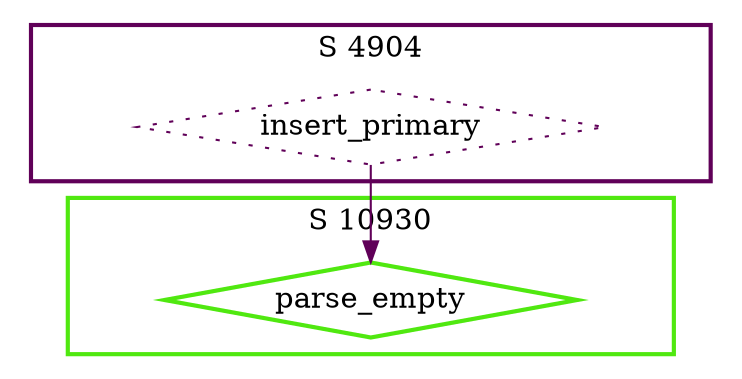 digraph G {
  ratio=0.500000;
  "UV insert_primary (4904)" [shape=diamond, label="insert_primary",
                              color="#600058", style=dotted];
  "UV parse_empty (10930)" [shape=diamond, label="parse_empty",
                            color="#50E810", style=bold];
  
  subgraph cluster_10930 { label="S 10930";
    color="#50E810";
    style=bold;
    "UV parse_empty (10930)"; };
  subgraph cluster_4904 { label="S 4904";
    color="#600058";
    style=bold;
    "UV insert_primary (4904)"; };
  
  "UV insert_primary (4904)" -> "UV parse_empty (10930)" [color="#600058"];
  
  }